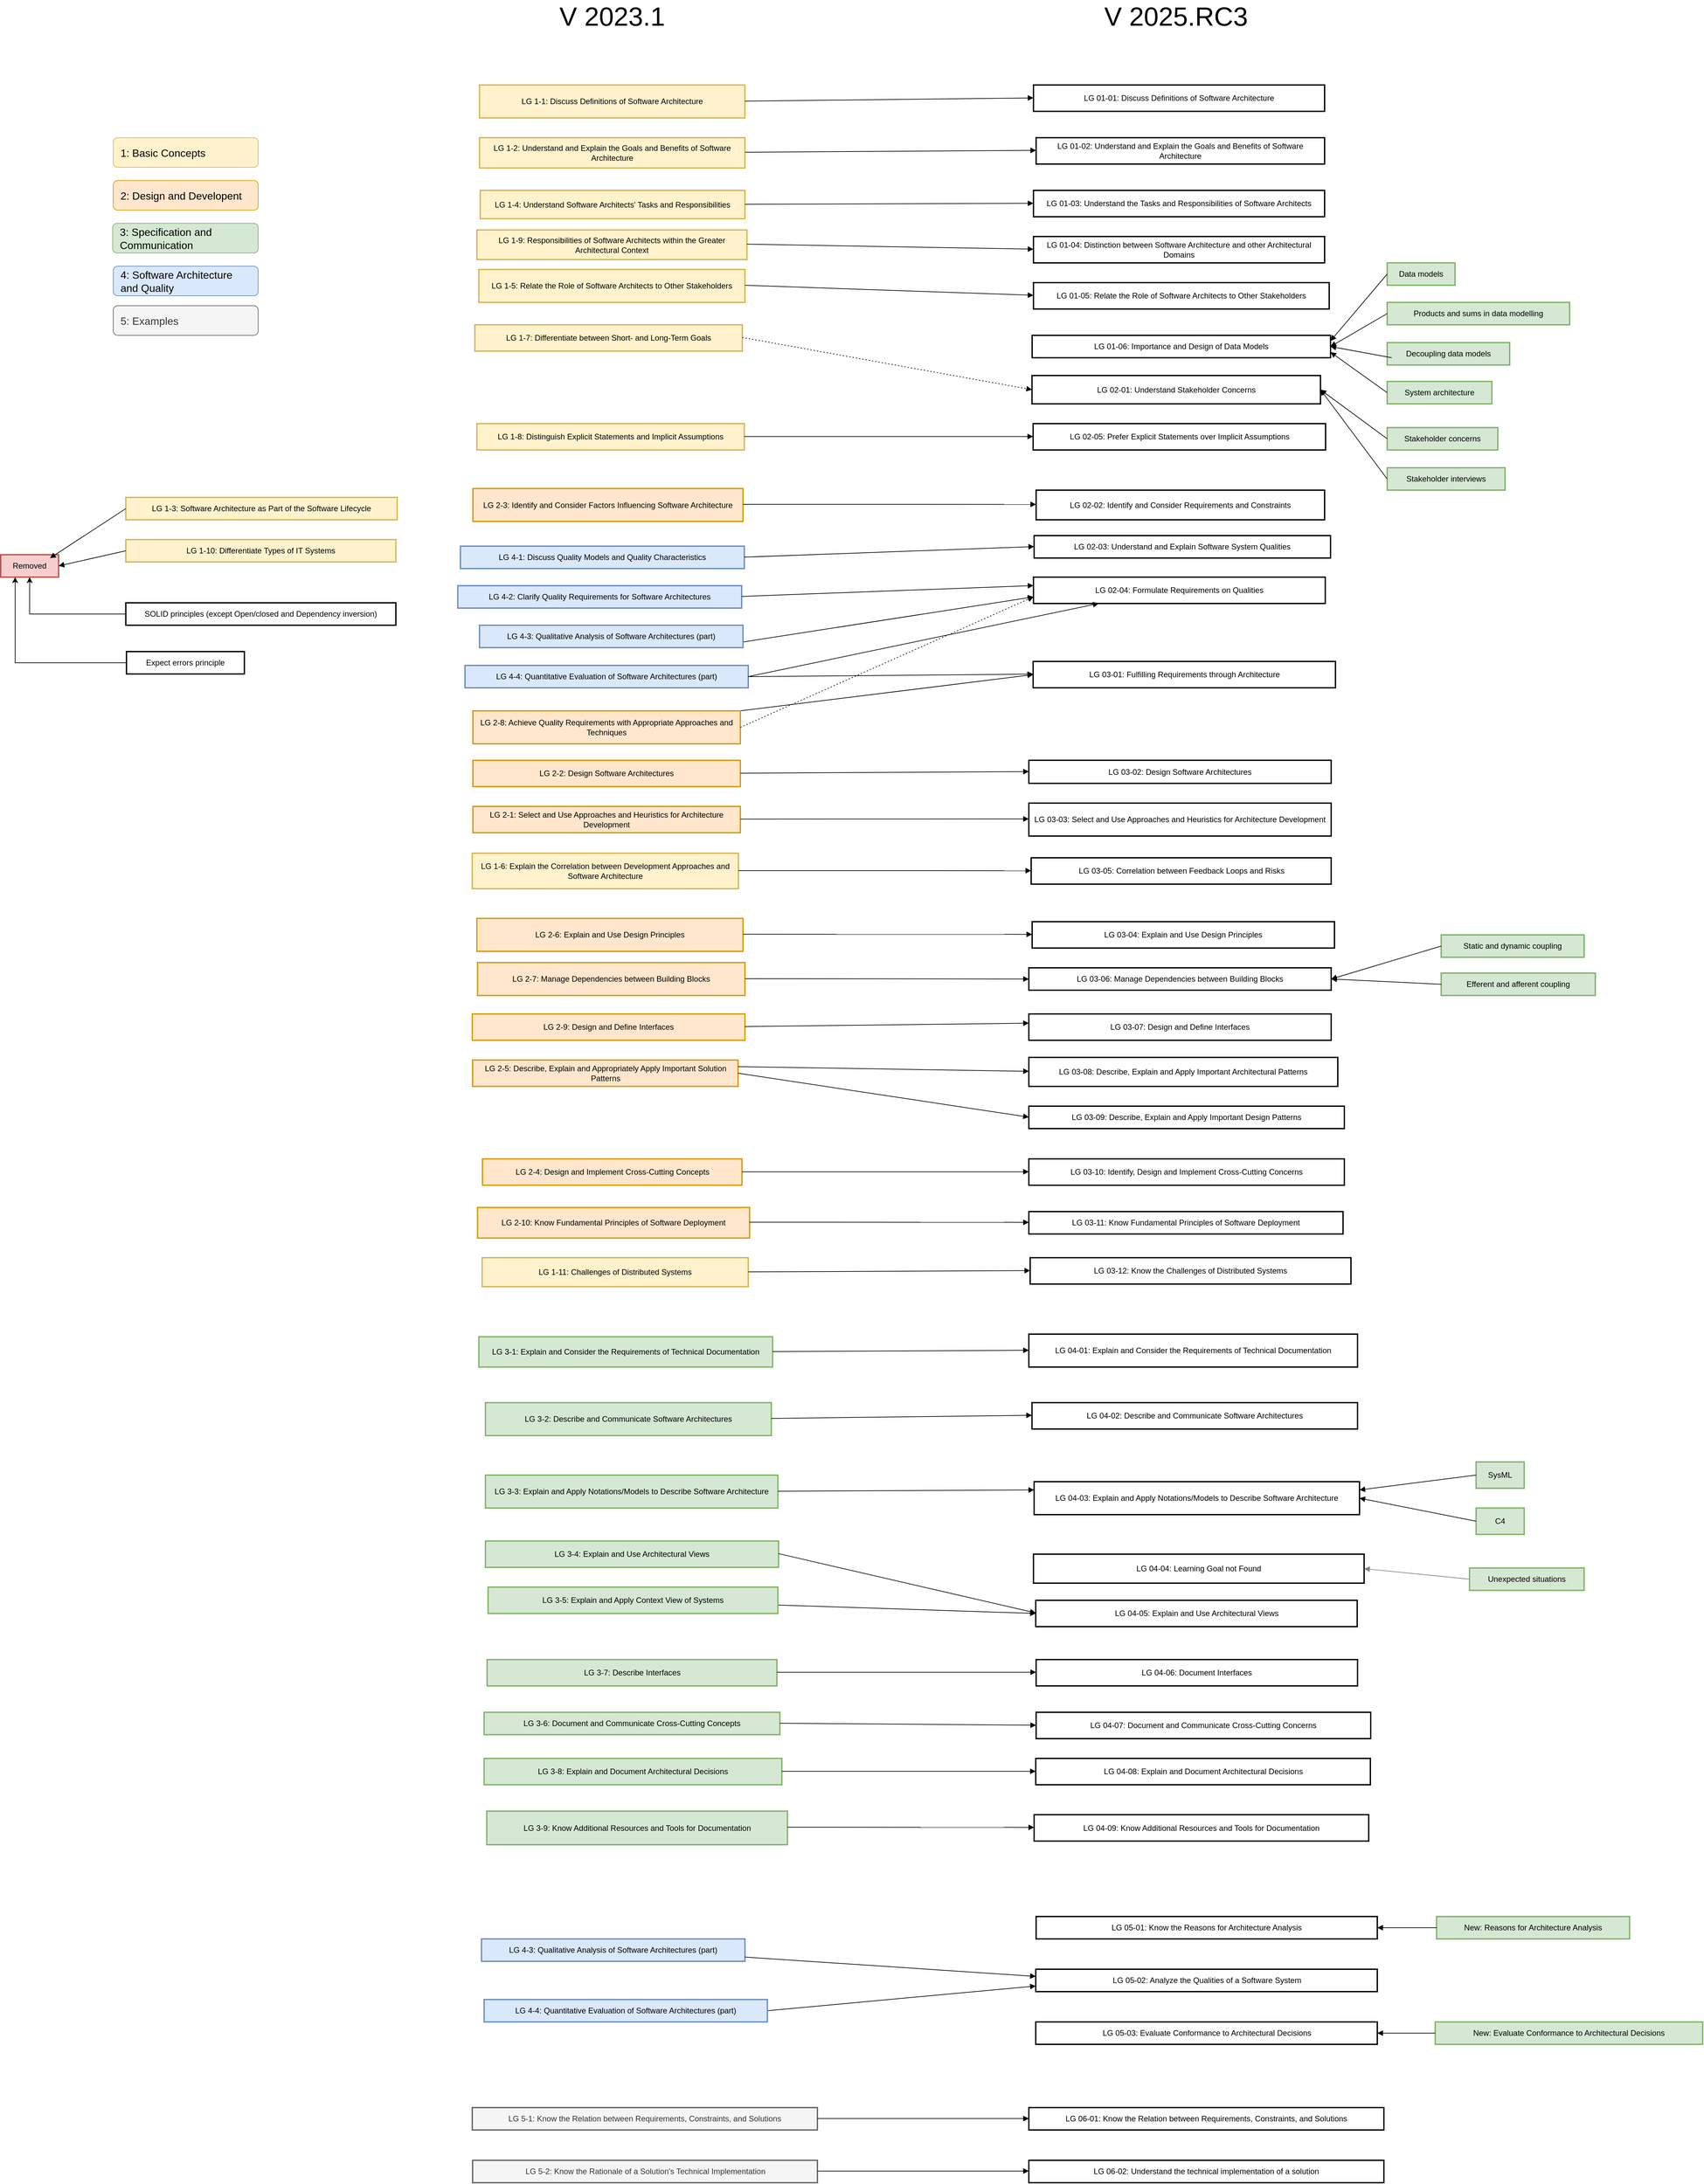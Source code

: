 <mxfile version="24.7.8">
  <diagram name="Seite-1" id="O8GddWhcbF4NDvKM5EmY">
    <mxGraphModel dx="2541" dy="1305" grid="1" gridSize="10" guides="1" tooltips="1" connect="1" arrows="1" fold="1" page="1" pageScale="1" pageWidth="827" pageHeight="1169" math="0" shadow="0">
      <root>
        <mxCell id="0" />
        <mxCell id="1" parent="0" />
        <mxCell id="lPej12Bno3lJLsPGT7YB-138" value="LG 1-1: Discuss Definitions of Software Architecture" style="whiteSpace=wrap;strokeWidth=2;fillColor=#fff2cc;strokeColor=#d6b656;" parent="1" vertex="1">
          <mxGeometry x="77" y="160" width="403" height="50" as="geometry" />
        </mxCell>
        <mxCell id="lPej12Bno3lJLsPGT7YB-139" value="LG 1-2: Understand and Explain the Goals and Benefits of Software Architecture" style="whiteSpace=wrap;strokeWidth=2;fillColor=#fff2cc;strokeColor=#d6b656;" parent="1" vertex="1">
          <mxGeometry x="77" y="240" width="403" height="46" as="geometry" />
        </mxCell>
        <mxCell id="lPej12Bno3lJLsPGT7YB-140" value="LG 1-4: Understand Software Architects&#39; Tasks and Responsibilities" style="whiteSpace=wrap;strokeWidth=2;fillColor=#fff2cc;strokeColor=#d6b656;" parent="1" vertex="1">
          <mxGeometry x="78" y="320" width="402" height="43" as="geometry" />
        </mxCell>
        <mxCell id="lPej12Bno3lJLsPGT7YB-141" value="LG 1-5: Relate the Role of Software Architects to Other Stakeholders" style="whiteSpace=wrap;strokeWidth=2;fillColor=#fff2cc;strokeColor=#d6b656;" parent="1" vertex="1">
          <mxGeometry x="76" y="440" width="404" height="50" as="geometry" />
        </mxCell>
        <mxCell id="lPej12Bno3lJLsPGT7YB-142" value="LG 1-6: Explain the Correlation between Development Approaches and Software Architecture" style="whiteSpace=wrap;strokeWidth=2;fillColor=#fff2cc;strokeColor=#d6b656;" parent="1" vertex="1">
          <mxGeometry x="66" y="1326" width="404" height="54" as="geometry" />
        </mxCell>
        <mxCell id="lPej12Bno3lJLsPGT7YB-143" value="LG 1-7: Differentiate between Short- and Long-Term Goals" style="whiteSpace=wrap;strokeWidth=2;fillColor=#fff2cc;strokeColor=#d6b656;" parent="1" vertex="1">
          <mxGeometry x="70" y="524" width="406" height="40" as="geometry" />
        </mxCell>
        <mxCell id="lPej12Bno3lJLsPGT7YB-144" value="LG 1-8: Distinguish Explicit Statements and Implicit Assumptions" style="whiteSpace=wrap;strokeWidth=2;fillColor=#fff2cc;strokeColor=#d6b656;" parent="1" vertex="1">
          <mxGeometry x="73" y="674" width="406" height="40" as="geometry" />
        </mxCell>
        <mxCell id="lPej12Bno3lJLsPGT7YB-145" value="LG 1-9: Responsibilities of Software Architects within the Greater Architectural Context" style="whiteSpace=wrap;strokeWidth=2;fillColor=#fff2cc;strokeColor=#d6b656;" parent="1" vertex="1">
          <mxGeometry x="73" y="380" width="410" height="45" as="geometry" />
        </mxCell>
        <mxCell id="lPej12Bno3lJLsPGT7YB-146" value="LG 1-11: Challenges of Distributed Systems" style="whiteSpace=wrap;strokeWidth=2;fillColor=#fff2cc;strokeColor=#d6b656;" parent="1" vertex="1">
          <mxGeometry x="81" y="1940" width="404" height="44" as="geometry" />
        </mxCell>
        <mxCell id="lPej12Bno3lJLsPGT7YB-147" value="LG 2-1: Select and Use Approaches and Heuristics for Architecture Development" style="whiteSpace=wrap;strokeWidth=2;fillColor=#ffe6cc;strokeColor=#d79b00;" parent="1" vertex="1">
          <mxGeometry x="67" y="1255" width="406" height="40" as="geometry" />
        </mxCell>
        <mxCell id="lPej12Bno3lJLsPGT7YB-148" value="LG 2-2: Design Software Architectures" style="whiteSpace=wrap;strokeWidth=2;fillColor=#ffe6cc;strokeColor=#d79b00;" parent="1" vertex="1">
          <mxGeometry x="67" y="1185" width="406" height="40" as="geometry" />
        </mxCell>
        <mxCell id="lPej12Bno3lJLsPGT7YB-149" value="LG 2-3: Identify and Consider Factors Influencing Software Architecture" style="whiteSpace=wrap;strokeWidth=2;fillColor=#ffe6cc;strokeColor=#d79b00;" parent="1" vertex="1">
          <mxGeometry x="67" y="772.5" width="410" height="50" as="geometry" />
        </mxCell>
        <mxCell id="lPej12Bno3lJLsPGT7YB-150" value="LG 2-4: Design and Implement Cross-Cutting Concepts" style="whiteSpace=wrap;strokeWidth=2;fillColor=#ffe6cc;strokeColor=#d79b00;" parent="1" vertex="1">
          <mxGeometry x="81.5" y="1790" width="394" height="40" as="geometry" />
        </mxCell>
        <mxCell id="lPej12Bno3lJLsPGT7YB-151" value="LG 2-5: Describe, Explain and Appropriately Apply Important Solution Patterns" style="whiteSpace=wrap;strokeWidth=2;fillColor=#ffe6cc;strokeColor=#d79b00;" parent="1" vertex="1">
          <mxGeometry x="66.5" y="1640" width="403" height="40" as="geometry" />
        </mxCell>
        <mxCell id="lPej12Bno3lJLsPGT7YB-152" value="LG 2-6: Explain and Use Design Principles" style="whiteSpace=wrap;strokeWidth=2;fillColor=#ffe6cc;strokeColor=#d79b00;" parent="1" vertex="1">
          <mxGeometry x="73" y="1425" width="404" height="50" as="geometry" />
        </mxCell>
        <mxCell id="lPej12Bno3lJLsPGT7YB-153" value="LG 2-7: Manage Dependencies between Building Blocks" style="whiteSpace=wrap;strokeWidth=2;fillColor=#ffe6cc;strokeColor=#d79b00;" parent="1" vertex="1">
          <mxGeometry x="74" y="1492" width="406" height="50" as="geometry" />
        </mxCell>
        <mxCell id="lPej12Bno3lJLsPGT7YB-154" value="LG 2-9: Design and Define Interfaces" style="whiteSpace=wrap;strokeWidth=2;fillColor=#ffe6cc;strokeColor=#d79b00;" parent="1" vertex="1">
          <mxGeometry x="66" y="1570" width="414" height="40" as="geometry" />
        </mxCell>
        <mxCell id="lPej12Bno3lJLsPGT7YB-155" value="LG 2-10: Know Fundamental Principles of Software Deployment" style="whiteSpace=wrap;strokeWidth=2;fillColor=#ffe6cc;strokeColor=#d79b00;" parent="1" vertex="1">
          <mxGeometry x="74" y="1863.75" width="413" height="46.5" as="geometry" />
        </mxCell>
        <mxCell id="lPej12Bno3lJLsPGT7YB-156" value="LG 3-1: Explain and Consider the Requirements of Technical Documentation" style="whiteSpace=wrap;strokeWidth=2;fillColor=#d5e8d4;strokeColor=#82b366;" parent="1" vertex="1">
          <mxGeometry x="76" y="2060" width="446" height="46" as="geometry" />
        </mxCell>
        <mxCell id="lPej12Bno3lJLsPGT7YB-157" value="LG 3-2: Describe and Communicate Software Architectures" style="whiteSpace=wrap;strokeWidth=2;fillColor=#d5e8d4;strokeColor=#82b366;" parent="1" vertex="1">
          <mxGeometry x="86" y="2160" width="434" height="50" as="geometry" />
        </mxCell>
        <mxCell id="lPej12Bno3lJLsPGT7YB-158" value="LG 3-3: Explain and Apply Notations/Models to Describe Software Architecture" style="whiteSpace=wrap;strokeWidth=2;fillColor=#d5e8d4;strokeColor=#82b366;" parent="1" vertex="1">
          <mxGeometry x="86" y="2270" width="444" height="50" as="geometry" />
        </mxCell>
        <mxCell id="lPej12Bno3lJLsPGT7YB-159" value="LG 3-4: Explain and Use Architectural Views" style="whiteSpace=wrap;strokeWidth=2;fillColor=#d5e8d4;strokeColor=#82b366;" parent="1" vertex="1">
          <mxGeometry x="86" y="2370" width="445" height="40" as="geometry" />
        </mxCell>
        <mxCell id="lPej12Bno3lJLsPGT7YB-160" value="LG 3-6: Document and Communicate Cross-Cutting Concepts" style="whiteSpace=wrap;strokeWidth=2;fillColor=#d5e8d4;strokeColor=#82b366;" parent="1" vertex="1">
          <mxGeometry x="84" y="2630" width="449" height="34" as="geometry" />
        </mxCell>
        <mxCell id="lPej12Bno3lJLsPGT7YB-161" value="LG 3-7: Describe Interfaces" style="whiteSpace=wrap;strokeWidth=2;fillColor=#d5e8d4;strokeColor=#82b366;" parent="1" vertex="1">
          <mxGeometry x="88.5" y="2550" width="440" height="40" as="geometry" />
        </mxCell>
        <mxCell id="lPej12Bno3lJLsPGT7YB-162" value="LG 3-8: Explain and Document Architectural Decisions" style="whiteSpace=wrap;strokeWidth=2;fillColor=#d5e8d4;strokeColor=#82b366;" parent="1" vertex="1">
          <mxGeometry x="84" y="2700" width="452" height="40" as="geometry" />
        </mxCell>
        <mxCell id="lPej12Bno3lJLsPGT7YB-163" value="LG 3-9: Know Additional Resources and Tools for Documentation" style="whiteSpace=wrap;strokeWidth=2;fillColor=#d5e8d4;strokeColor=#82b366;" parent="1" vertex="1">
          <mxGeometry x="88" y="2780" width="456.5" height="51" as="geometry" />
        </mxCell>
        <mxCell id="lPej12Bno3lJLsPGT7YB-164" value="LG 4-1: Discuss Quality Models and Quality Characteristics" style="whiteSpace=wrap;strokeWidth=2;fillColor=#dae8fc;strokeColor=#6c8ebf;" parent="1" vertex="1">
          <mxGeometry x="48" y="860" width="431" height="34" as="geometry" />
        </mxCell>
        <mxCell id="lPej12Bno3lJLsPGT7YB-165" value="LG 4-2: Clarify Quality Requirements for Software Architectures" style="whiteSpace=wrap;strokeWidth=2;fillColor=#dae8fc;strokeColor=#6c8ebf;" parent="1" vertex="1">
          <mxGeometry x="44" y="920" width="431" height="34" as="geometry" />
        </mxCell>
        <mxCell id="lPej12Bno3lJLsPGT7YB-166" value="LG 4-3: Qualitative Analysis of Software Architectures (part)" style="whiteSpace=wrap;strokeWidth=2;fillColor=#dae8fc;strokeColor=#6c8ebf;" parent="1" vertex="1">
          <mxGeometry x="80" y="2974" width="400" height="34" as="geometry" />
        </mxCell>
        <mxCell id="lPej12Bno3lJLsPGT7YB-167" value="LG 4-4: Quantitative Evaluation of Software Architectures (part)" style="whiteSpace=wrap;strokeWidth=2;fillColor=#dae8fc;strokeColor=#6c8ebf;" parent="1" vertex="1">
          <mxGeometry x="55" y="1041" width="430" height="34" as="geometry" />
        </mxCell>
        <mxCell id="lPej12Bno3lJLsPGT7YB-168" value="LG 5-1: Know the Relation between Requirements, Constraints, and Solutions" style="whiteSpace=wrap;strokeWidth=2;fillColor=#f5f5f5;fontColor=#333333;strokeColor=#666666;" parent="1" vertex="1">
          <mxGeometry x="66" y="3230" width="524" height="34" as="geometry" />
        </mxCell>
        <mxCell id="lPej12Bno3lJLsPGT7YB-169" value="LG 5-2: Know the Rationale of a Solution&#39;s Technical Implementation" style="whiteSpace=wrap;strokeWidth=2;fillColor=#f5f5f5;fontColor=#333333;strokeColor=#666666;" parent="1" vertex="1">
          <mxGeometry x="66.5" y="3310" width="523.5" height="34" as="geometry" />
        </mxCell>
        <mxCell id="lPej12Bno3lJLsPGT7YB-170" value="LG 01-01: Discuss Definitions of Software Architecture" style="whiteSpace=wrap;strokeWidth=2;" parent="1" vertex="1">
          <mxGeometry x="918" y="160" width="442" height="40" as="geometry" />
        </mxCell>
        <mxCell id="lPej12Bno3lJLsPGT7YB-171" value="LG 01-02: Understand and Explain the Goals and Benefits of Software Architecture" style="whiteSpace=wrap;strokeWidth=2;" parent="1" vertex="1">
          <mxGeometry x="922" y="240" width="438" height="40" as="geometry" />
        </mxCell>
        <mxCell id="lPej12Bno3lJLsPGT7YB-172" value="LG 01-03: Understand the Tasks and Responsibilities of Software Architects" style="whiteSpace=wrap;strokeWidth=2;" parent="1" vertex="1">
          <mxGeometry x="918" y="320" width="442" height="40" as="geometry" />
        </mxCell>
        <mxCell id="lPej12Bno3lJLsPGT7YB-173" value="LG 01-04: Distinction between Software Architecture and other Architectural Domains" style="whiteSpace=wrap;strokeWidth=2;" parent="1" vertex="1">
          <mxGeometry x="918" y="390" width="442" height="40" as="geometry" />
        </mxCell>
        <mxCell id="lPej12Bno3lJLsPGT7YB-174" value="LG 01-05: Relate the Role of Software Architects to Other Stakeholders" style="whiteSpace=wrap;strokeWidth=2;" parent="1" vertex="1">
          <mxGeometry x="918" y="460" width="449" height="40" as="geometry" />
        </mxCell>
        <mxCell id="lPej12Bno3lJLsPGT7YB-175" value="LG 01-06: Importance and Design of Data Models" style="whiteSpace=wrap;strokeWidth=2;" parent="1" vertex="1">
          <mxGeometry x="916" y="540" width="453" height="34" as="geometry" />
        </mxCell>
        <mxCell id="lPej12Bno3lJLsPGT7YB-176" value="LG 02-01: Understand Stakeholder Concerns" style="whiteSpace=wrap;strokeWidth=2;" parent="1" vertex="1">
          <mxGeometry x="915.75" y="601" width="438" height="43" as="geometry" />
        </mxCell>
        <mxCell id="lPej12Bno3lJLsPGT7YB-177" value="LG 02-02: Identify and Consider Requirements and Constraints" style="whiteSpace=wrap;strokeWidth=2;" parent="1" vertex="1">
          <mxGeometry x="922" y="775" width="438" height="45" as="geometry" />
        </mxCell>
        <mxCell id="lPej12Bno3lJLsPGT7YB-178" value="LG 02-03: Understand and Explain Software System Qualities" style="whiteSpace=wrap;strokeWidth=2;" parent="1" vertex="1">
          <mxGeometry x="919" y="844" width="450" height="34" as="geometry" />
        </mxCell>
        <mxCell id="lPej12Bno3lJLsPGT7YB-179" value="LG 02-04: Formulate Requirements on Qualities" style="whiteSpace=wrap;strokeWidth=2;" parent="1" vertex="1">
          <mxGeometry x="918" y="907" width="443" height="40" as="geometry" />
        </mxCell>
        <mxCell id="lPej12Bno3lJLsPGT7YB-180" value="LG 02-05: Prefer Explicit Statements over Implicit Assumptions" style="whiteSpace=wrap;strokeWidth=2;" parent="1" vertex="1">
          <mxGeometry x="917.5" y="674" width="444" height="40" as="geometry" />
        </mxCell>
        <mxCell id="lPej12Bno3lJLsPGT7YB-181" value="LG 03-01: Fulfilling Requirements through Architecture" style="whiteSpace=wrap;strokeWidth=2;" parent="1" vertex="1">
          <mxGeometry x="917.5" y="1035" width="459" height="40" as="geometry" />
        </mxCell>
        <mxCell id="lPej12Bno3lJLsPGT7YB-182" value="LG 03-02: Design Software Architectures" style="whiteSpace=wrap;strokeWidth=2;" parent="1" vertex="1">
          <mxGeometry x="911" y="1185" width="459" height="35" as="geometry" />
        </mxCell>
        <mxCell id="lPej12Bno3lJLsPGT7YB-183" value="LG 03-03: Select and Use Approaches and Heuristics for Architecture Development" style="whiteSpace=wrap;strokeWidth=2;" parent="1" vertex="1">
          <mxGeometry x="911" y="1250" width="459" height="50" as="geometry" />
        </mxCell>
        <mxCell id="lPej12Bno3lJLsPGT7YB-184" value="LG 03-04: Explain and Use Design Principles" style="whiteSpace=wrap;strokeWidth=2;" parent="1" vertex="1">
          <mxGeometry x="916" y="1430" width="459" height="40" as="geometry" />
        </mxCell>
        <mxCell id="lPej12Bno3lJLsPGT7YB-185" value="LG 03-05: Correlation between Feedback Loops and Risks" style="whiteSpace=wrap;strokeWidth=2;" parent="1" vertex="1">
          <mxGeometry x="914.5" y="1333" width="455.5" height="40" as="geometry" />
        </mxCell>
        <mxCell id="lPej12Bno3lJLsPGT7YB-186" value="LG 03-06: Manage Dependencies between Building Blocks" style="whiteSpace=wrap;strokeWidth=2;" parent="1" vertex="1">
          <mxGeometry x="911" y="1500" width="459" height="34" as="geometry" />
        </mxCell>
        <mxCell id="lPej12Bno3lJLsPGT7YB-187" value="LG 03-07: Design and Define Interfaces" style="whiteSpace=wrap;strokeWidth=2;" parent="1" vertex="1">
          <mxGeometry x="911" y="1570" width="459" height="40" as="geometry" />
        </mxCell>
        <mxCell id="lPej12Bno3lJLsPGT7YB-188" value="LG 03-08: Describe, Explain and Apply Important Architectural Patterns" style="whiteSpace=wrap;strokeWidth=2;" parent="1" vertex="1">
          <mxGeometry x="911" y="1636" width="469" height="44" as="geometry" />
        </mxCell>
        <mxCell id="lPej12Bno3lJLsPGT7YB-189" value="LG 03-09: Describe, Explain and Apply Important Design Patterns" style="whiteSpace=wrap;strokeWidth=2;" parent="1" vertex="1">
          <mxGeometry x="911" y="1710" width="479" height="34" as="geometry" />
        </mxCell>
        <mxCell id="lPej12Bno3lJLsPGT7YB-190" value="LG 03-10: Identify, Design and Implement Cross-Cutting Concerns" style="whiteSpace=wrap;strokeWidth=2;" parent="1" vertex="1">
          <mxGeometry x="911" y="1790" width="479" height="40" as="geometry" />
        </mxCell>
        <mxCell id="lPej12Bno3lJLsPGT7YB-191" value="LG 03-11: Know Fundamental Principles of Software Deployment" style="whiteSpace=wrap;strokeWidth=2;" parent="1" vertex="1">
          <mxGeometry x="911" y="1870" width="477" height="34" as="geometry" />
        </mxCell>
        <mxCell id="lPej12Bno3lJLsPGT7YB-192" value="LG 03-12: Know the Challenges of Distributed Systems" style="whiteSpace=wrap;strokeWidth=2;" parent="1" vertex="1">
          <mxGeometry x="913" y="1940" width="487" height="40" as="geometry" />
        </mxCell>
        <mxCell id="lPej12Bno3lJLsPGT7YB-193" value="LG 04-01: Explain and Consider the Requirements of Technical Documentation" style="whiteSpace=wrap;strokeWidth=2;" parent="1" vertex="1">
          <mxGeometry x="911" y="2056" width="499" height="50" as="geometry" />
        </mxCell>
        <mxCell id="lPej12Bno3lJLsPGT7YB-194" value="LG 04-02: Describe and Communicate Software Architectures" style="whiteSpace=wrap;strokeWidth=2;" parent="1" vertex="1">
          <mxGeometry x="915.75" y="2160" width="494.25" height="40" as="geometry" />
        </mxCell>
        <mxCell id="lPej12Bno3lJLsPGT7YB-195" value="LG 04-03: Explain and Apply Notations/Models to Describe Software Architecture" style="whiteSpace=wrap;strokeWidth=2;" parent="1" vertex="1">
          <mxGeometry x="919" y="2280" width="494" height="50" as="geometry" />
        </mxCell>
        <mxCell id="lPej12Bno3lJLsPGT7YB-196" value="LG 04-04: Learning Goal not Found" style="whiteSpace=wrap;strokeWidth=2;" parent="1" vertex="1">
          <mxGeometry x="918" y="2390" width="502" height="44" as="geometry" />
        </mxCell>
        <mxCell id="lPej12Bno3lJLsPGT7YB-197" value="LG 04-05: Explain and Use Architectural Views" style="whiteSpace=wrap;strokeWidth=2;" parent="1" vertex="1">
          <mxGeometry x="921.5" y="2460" width="488" height="40" as="geometry" />
        </mxCell>
        <mxCell id="lPej12Bno3lJLsPGT7YB-198" value="LG 04-06: Document Interfaces" style="whiteSpace=wrap;strokeWidth=2;" parent="1" vertex="1">
          <mxGeometry x="922" y="2550" width="488" height="40" as="geometry" />
        </mxCell>
        <mxCell id="lPej12Bno3lJLsPGT7YB-199" value="LG 04-07: Document and Communicate Cross-Cutting Concerns" style="whiteSpace=wrap;strokeWidth=2;" parent="1" vertex="1">
          <mxGeometry x="922" y="2630" width="508" height="40" as="geometry" />
        </mxCell>
        <mxCell id="lPej12Bno3lJLsPGT7YB-200" value="LG 04-08: Explain and Document Architectural Decisions" style="whiteSpace=wrap;strokeWidth=2;" parent="1" vertex="1">
          <mxGeometry x="921.5" y="2700" width="508" height="40" as="geometry" />
        </mxCell>
        <mxCell id="lPej12Bno3lJLsPGT7YB-201" value="LG 04-09: Know Additional Resources and Tools for Documentation" style="whiteSpace=wrap;strokeWidth=2;" parent="1" vertex="1">
          <mxGeometry x="919" y="2785.5" width="508" height="40" as="geometry" />
        </mxCell>
        <mxCell id="lPej12Bno3lJLsPGT7YB-203" value="LG 05-02: Analyze the Qualities of a Software System" style="whiteSpace=wrap;strokeWidth=2;" parent="1" vertex="1">
          <mxGeometry x="921.5" y="3020" width="518.5" height="34" as="geometry" />
        </mxCell>
        <mxCell id="lPej12Bno3lJLsPGT7YB-205" value="LG 06-01: Know the Relation between Requirements, Constraints, and Solutions" style="whiteSpace=wrap;strokeWidth=2;" parent="1" vertex="1">
          <mxGeometry x="911" y="3230" width="539" height="34" as="geometry" />
        </mxCell>
        <mxCell id="lPej12Bno3lJLsPGT7YB-206" value="LG 06-02: Understand the technical implementation of a solution" style="whiteSpace=wrap;strokeWidth=2;" parent="1" vertex="1">
          <mxGeometry x="911" y="3310" width="539" height="34" as="geometry" />
        </mxCell>
        <mxCell id="lPej12Bno3lJLsPGT7YB-207" value="Data models" style="whiteSpace=wrap;strokeWidth=2;fillColor=#d5e8d4;strokeColor=#82b366;" parent="1" vertex="1">
          <mxGeometry x="1455" y="430" width="103" height="34" as="geometry" />
        </mxCell>
        <mxCell id="lPej12Bno3lJLsPGT7YB-208" value="Products and sums in data modelling" style="whiteSpace=wrap;strokeWidth=2;fillColor=#d5e8d4;strokeColor=#82b366;" parent="1" vertex="1">
          <mxGeometry x="1455" y="490" width="277" height="34" as="geometry" />
        </mxCell>
        <mxCell id="lPej12Bno3lJLsPGT7YB-209" value="Decoupling data models" style="whiteSpace=wrap;strokeWidth=2;fillColor=#d5e8d4;strokeColor=#82b366;" parent="1" vertex="1">
          <mxGeometry x="1455" y="551" width="186" height="34" as="geometry" />
        </mxCell>
        <mxCell id="lPej12Bno3lJLsPGT7YB-210" value="System architecture" style="whiteSpace=wrap;strokeWidth=2;fillColor=#d5e8d4;strokeColor=#82b366;" parent="1" vertex="1">
          <mxGeometry x="1455" y="610" width="159" height="34" as="geometry" />
        </mxCell>
        <mxCell id="lPej12Bno3lJLsPGT7YB-211" value="Stakeholder concerns" style="whiteSpace=wrap;strokeWidth=2;fillColor=#d5e8d4;strokeColor=#82b366;" parent="1" vertex="1">
          <mxGeometry x="1455" y="680" width="168" height="34" as="geometry" />
        </mxCell>
        <mxCell id="lPej12Bno3lJLsPGT7YB-212" value="Stakeholder interviews" style="whiteSpace=wrap;strokeWidth=2;fillColor=#d5e8d4;strokeColor=#82b366;" parent="1" vertex="1">
          <mxGeometry x="1455" y="741" width="179" height="34" as="geometry" />
        </mxCell>
        <mxCell id="lPej12Bno3lJLsPGT7YB-213" value="Static and dynamic coupling" style="whiteSpace=wrap;strokeWidth=2;fillColor=#d5e8d4;strokeColor=#82b366;" parent="1" vertex="1">
          <mxGeometry x="1537" y="1450" width="217" height="34" as="geometry" />
        </mxCell>
        <mxCell id="lPej12Bno3lJLsPGT7YB-214" value="Efferent and afferent coupling" style="whiteSpace=wrap;strokeWidth=2;fillColor=#d5e8d4;strokeColor=#82b366;" parent="1" vertex="1">
          <mxGeometry x="1537" y="1508" width="234" height="34" as="geometry" />
        </mxCell>
        <mxCell id="lPej12Bno3lJLsPGT7YB-216" value="SysML" style="whiteSpace=wrap;strokeWidth=2;fillColor=#d5e8d4;strokeColor=#82b366;" parent="1" vertex="1">
          <mxGeometry x="1590" y="2250" width="73" height="40" as="geometry" />
        </mxCell>
        <mxCell id="lPej12Bno3lJLsPGT7YB-217" value="C4" style="whiteSpace=wrap;strokeWidth=2;fillColor=#d5e8d4;strokeColor=#82b366;" parent="1" vertex="1">
          <mxGeometry x="1590" y="2320" width="73" height="40" as="geometry" />
        </mxCell>
        <mxCell id="lPej12Bno3lJLsPGT7YB-218" value="Unexpected situations" style="whiteSpace=wrap;strokeWidth=2;fillColor=#d5e8d4;strokeColor=#82b366;" parent="1" vertex="1">
          <mxGeometry x="1580" y="2411" width="174" height="34" as="geometry" />
        </mxCell>
        <mxCell id="lPej12Bno3lJLsPGT7YB-221" value="LG 1-3: Software Architecture as Part of the Software Lifecycle" style="whiteSpace=wrap;strokeWidth=2;fillColor=#fff2cc;strokeColor=#d6b656;" parent="1" vertex="1">
          <mxGeometry x="-460" y="786" width="412" height="34" as="geometry" />
        </mxCell>
        <mxCell id="kNLLdn3Lz1MCtUCLmeeq-11" style="edgeStyle=orthogonalEdgeStyle;rounded=0;orthogonalLoop=1;jettySize=auto;html=1;entryX=0.5;entryY=1;entryDx=0;entryDy=0;" edge="1" parent="1" source="lPej12Bno3lJLsPGT7YB-223" target="lPej12Bno3lJLsPGT7YB-277">
          <mxGeometry relative="1" as="geometry" />
        </mxCell>
        <mxCell id="lPej12Bno3lJLsPGT7YB-223" value="SOLID principles (except Open/closed and Dependency inversion)" style="whiteSpace=wrap;strokeWidth=2;" parent="1" vertex="1">
          <mxGeometry x="-460" y="946" width="410" height="34" as="geometry" />
        </mxCell>
        <mxCell id="kNLLdn3Lz1MCtUCLmeeq-12" style="edgeStyle=orthogonalEdgeStyle;rounded=0;orthogonalLoop=1;jettySize=auto;html=1;entryX=0.25;entryY=1;entryDx=0;entryDy=0;" edge="1" parent="1" source="lPej12Bno3lJLsPGT7YB-224" target="lPej12Bno3lJLsPGT7YB-277">
          <mxGeometry relative="1" as="geometry" />
        </mxCell>
        <mxCell id="lPej12Bno3lJLsPGT7YB-224" value="Expect errors principle" style="whiteSpace=wrap;strokeWidth=2;" parent="1" vertex="1">
          <mxGeometry x="-459" y="1020" width="179" height="34" as="geometry" />
        </mxCell>
        <mxCell id="lPej12Bno3lJLsPGT7YB-225" value="" style="curved=1;startArrow=none;endArrow=block;exitX=1;exitY=0.49;entryX=0;entryY=0.49;rounded=0;" parent="1" source="lPej12Bno3lJLsPGT7YB-138" target="lPej12Bno3lJLsPGT7YB-170" edge="1">
          <mxGeometry relative="1" as="geometry">
            <Array as="points" />
          </mxGeometry>
        </mxCell>
        <mxCell id="lPej12Bno3lJLsPGT7YB-226" value="" style="curved=1;startArrow=none;endArrow=block;exitX=1;exitY=0.48;entryX=0;entryY=0.48;rounded=0;" parent="1" source="lPej12Bno3lJLsPGT7YB-139" target="lPej12Bno3lJLsPGT7YB-171" edge="1">
          <mxGeometry relative="1" as="geometry">
            <Array as="points" />
          </mxGeometry>
        </mxCell>
        <mxCell id="lPej12Bno3lJLsPGT7YB-227" value="" style="curved=1;startArrow=none;endArrow=block;exitX=1;exitY=0.49;entryX=0;entryY=0.49;rounded=0;" parent="1" source="lPej12Bno3lJLsPGT7YB-140" target="lPej12Bno3lJLsPGT7YB-172" edge="1">
          <mxGeometry relative="1" as="geometry">
            <Array as="points" />
          </mxGeometry>
        </mxCell>
        <mxCell id="lPej12Bno3lJLsPGT7YB-228" value="" style="curved=1;startArrow=none;endArrow=block;exitX=1;exitY=0.48;entryX=0;entryY=0.48;rounded=0;" parent="1" source="lPej12Bno3lJLsPGT7YB-145" target="lPej12Bno3lJLsPGT7YB-173" edge="1">
          <mxGeometry relative="1" as="geometry">
            <Array as="points" />
          </mxGeometry>
        </mxCell>
        <mxCell id="lPej12Bno3lJLsPGT7YB-229" value="" style="curved=1;startArrow=none;endArrow=block;exitX=1;exitY=0.48;entryX=0;entryY=0.48;rounded=0;" parent="1" source="lPej12Bno3lJLsPGT7YB-141" target="lPej12Bno3lJLsPGT7YB-174" edge="1">
          <mxGeometry relative="1" as="geometry">
            <Array as="points" />
          </mxGeometry>
        </mxCell>
        <mxCell id="lPej12Bno3lJLsPGT7YB-230" value="" style="startArrow=none;endArrow=block;exitX=0;exitY=0.5;entryX=1;entryY=0.25;rounded=0;exitDx=0;exitDy=0;entryDx=0;entryDy=0;" parent="1" source="lPej12Bno3lJLsPGT7YB-207" target="lPej12Bno3lJLsPGT7YB-175" edge="1">
          <mxGeometry relative="1" as="geometry" />
        </mxCell>
        <mxCell id="lPej12Bno3lJLsPGT7YB-231" value="" style="startArrow=none;endArrow=block;exitX=0;exitY=0.5;rounded=0;exitDx=0;exitDy=0;entryX=1;entryY=0.5;entryDx=0;entryDy=0;" parent="1" source="lPej12Bno3lJLsPGT7YB-208" target="lPej12Bno3lJLsPGT7YB-175" edge="1">
          <mxGeometry relative="1" as="geometry">
            <mxPoint x="1372" y="574" as="targetPoint" />
          </mxGeometry>
        </mxCell>
        <mxCell id="lPej12Bno3lJLsPGT7YB-232" value="" style="startArrow=none;endArrow=block;rounded=0;entryX=1;entryY=0.5;entryDx=0;entryDy=0;" parent="1" target="lPej12Bno3lJLsPGT7YB-175" edge="1">
          <mxGeometry relative="1" as="geometry">
            <mxPoint x="1462" y="574" as="sourcePoint" />
            <mxPoint x="1372" y="579" as="targetPoint" />
          </mxGeometry>
        </mxCell>
        <mxCell id="lPej12Bno3lJLsPGT7YB-233" value="" style="startArrow=none;endArrow=block;exitX=0;exitY=0.5;entryX=1;entryY=0.75;rounded=0;entryDx=0;entryDy=0;exitDx=0;exitDy=0;" parent="1" source="lPej12Bno3lJLsPGT7YB-210" target="lPej12Bno3lJLsPGT7YB-175" edge="1">
          <mxGeometry relative="1" as="geometry" />
        </mxCell>
        <mxCell id="lPej12Bno3lJLsPGT7YB-234" value="" style="startArrow=none;endArrow=block;entryX=1;entryY=0.5;rounded=0;entryDx=0;entryDy=0;exitX=0;exitY=0.5;exitDx=0;exitDy=0;" parent="1" source="lPej12Bno3lJLsPGT7YB-211" target="lPej12Bno3lJLsPGT7YB-176" edge="1">
          <mxGeometry relative="1" as="geometry">
            <mxPoint x="1450" y="724" as="sourcePoint" />
          </mxGeometry>
        </mxCell>
        <mxCell id="lPej12Bno3lJLsPGT7YB-235" value="" style="curved=1;startArrow=none;endArrow=block;exitX=0;exitY=0.5;entryX=1;entryY=0.5;rounded=0;entryDx=0;entryDy=0;exitDx=0;exitDy=0;" parent="1" source="lPej12Bno3lJLsPGT7YB-212" target="lPej12Bno3lJLsPGT7YB-176" edge="1">
          <mxGeometry relative="1" as="geometry">
            <Array as="points" />
          </mxGeometry>
        </mxCell>
        <mxCell id="lPej12Bno3lJLsPGT7YB-236" value="" style="dashed=1;dashPattern=2 3;startArrow=none;endArrow=block;exitX=1;exitY=0.48;entryX=0;entryY=0.5;rounded=0;entryDx=0;entryDy=0;" parent="1" source="lPej12Bno3lJLsPGT7YB-143" target="lPej12Bno3lJLsPGT7YB-176" edge="1">
          <mxGeometry relative="1" as="geometry" />
        </mxCell>
        <mxCell id="lPej12Bno3lJLsPGT7YB-237" value="" style="curved=1;startArrow=none;endArrow=block;exitX=1;exitY=0.48;entryX=0;entryY=0.48;rounded=0;" parent="1" source="lPej12Bno3lJLsPGT7YB-149" target="lPej12Bno3lJLsPGT7YB-177" edge="1">
          <mxGeometry relative="1" as="geometry">
            <Array as="points" />
          </mxGeometry>
        </mxCell>
        <mxCell id="lPej12Bno3lJLsPGT7YB-238" value="" style="curved=1;startArrow=none;endArrow=block;exitX=1;exitY=0.49;entryX=0;entryY=0.49;rounded=0;" parent="1" source="lPej12Bno3lJLsPGT7YB-164" target="lPej12Bno3lJLsPGT7YB-178" edge="1">
          <mxGeometry relative="1" as="geometry">
            <Array as="points" />
          </mxGeometry>
        </mxCell>
        <mxCell id="lPej12Bno3lJLsPGT7YB-239" value="" style="startArrow=none;endArrow=block;exitX=1;exitY=0.48;entryX=0;entryY=0.32;rounded=0;strokeWidth=1;" parent="1" source="lPej12Bno3lJLsPGT7YB-165" target="lPej12Bno3lJLsPGT7YB-179" edge="1">
          <mxGeometry relative="1" as="geometry" />
        </mxCell>
        <mxCell id="lPej12Bno3lJLsPGT7YB-240" value="" style="startArrow=none;endArrow=block;exitX=1;exitY=0.75;entryX=0;entryY=0.75;rounded=0;exitDx=0;exitDy=0;entryDx=0;entryDy=0;" parent="1" source="kNLLdn3Lz1MCtUCLmeeq-8" target="lPej12Bno3lJLsPGT7YB-179" edge="1">
          <mxGeometry relative="1" as="geometry" />
        </mxCell>
        <mxCell id="lPej12Bno3lJLsPGT7YB-241" value="" style="startArrow=none;endArrow=block;exitX=1;exitY=0.5;entryX=0.24;entryY=0.97;rounded=0;strokeWidth=1;exitDx=0;exitDy=0;" parent="1" source="lPej12Bno3lJLsPGT7YB-167" target="lPej12Bno3lJLsPGT7YB-179" edge="1">
          <mxGeometry relative="1" as="geometry" />
        </mxCell>
        <mxCell id="lPej12Bno3lJLsPGT7YB-242" value="" style="curved=1;startArrow=none;endArrow=block;exitX=1;exitY=0.49;entryX=0;entryY=0.49;rounded=0;" parent="1" source="lPej12Bno3lJLsPGT7YB-144" target="lPej12Bno3lJLsPGT7YB-180" edge="1">
          <mxGeometry relative="1" as="geometry">
            <Array as="points" />
          </mxGeometry>
        </mxCell>
        <mxCell id="lPej12Bno3lJLsPGT7YB-243" value="" style="startArrow=none;endArrow=block;exitX=1;exitY=0.5;entryX=0;entryY=0.48;rounded=0;strokeWidth=1;exitDx=0;exitDy=0;" parent="1" source="lPej12Bno3lJLsPGT7YB-167" target="lPej12Bno3lJLsPGT7YB-181" edge="1">
          <mxGeometry relative="1" as="geometry" />
        </mxCell>
        <mxCell id="lPej12Bno3lJLsPGT7YB-244" value="" style="curved=1;startArrow=none;endArrow=block;exitX=1;exitY=0.49;entryX=0;entryY=0.49;rounded=0;" parent="1" source="lPej12Bno3lJLsPGT7YB-148" target="lPej12Bno3lJLsPGT7YB-182" edge="1">
          <mxGeometry relative="1" as="geometry">
            <Array as="points" />
          </mxGeometry>
        </mxCell>
        <mxCell id="lPej12Bno3lJLsPGT7YB-245" value="" style="curved=1;startArrow=none;endArrow=block;exitX=1;exitY=0.48;entryX=0;entryY=0.48;rounded=0;" parent="1" source="lPej12Bno3lJLsPGT7YB-147" target="lPej12Bno3lJLsPGT7YB-183" edge="1">
          <mxGeometry relative="1" as="geometry">
            <Array as="points" />
          </mxGeometry>
        </mxCell>
        <mxCell id="lPej12Bno3lJLsPGT7YB-246" value="" style="curved=1;startArrow=none;endArrow=block;exitX=1;exitY=0.48;entryX=0;entryY=0.48;rounded=0;" parent="1" source="lPej12Bno3lJLsPGT7YB-152" target="lPej12Bno3lJLsPGT7YB-184" edge="1">
          <mxGeometry relative="1" as="geometry">
            <Array as="points" />
          </mxGeometry>
        </mxCell>
        <mxCell id="lPej12Bno3lJLsPGT7YB-247" value="" style="curved=1;startArrow=none;endArrow=block;exitX=1;exitY=0.49;entryX=0;entryY=0.49;rounded=0;" parent="1" source="lPej12Bno3lJLsPGT7YB-142" target="lPej12Bno3lJLsPGT7YB-185" edge="1">
          <mxGeometry relative="1" as="geometry">
            <Array as="points" />
          </mxGeometry>
        </mxCell>
        <mxCell id="lPej12Bno3lJLsPGT7YB-248" value="" style="startArrow=none;endArrow=block;exitX=1;exitY=0.49;entryX=0;entryY=0.5;rounded=0;entryDx=0;entryDy=0;" parent="1" source="lPej12Bno3lJLsPGT7YB-153" target="lPej12Bno3lJLsPGT7YB-186" edge="1">
          <mxGeometry relative="1" as="geometry" />
        </mxCell>
        <mxCell id="lPej12Bno3lJLsPGT7YB-249" value="" style="curved=1;startArrow=none;endArrow=block;exitX=0;exitY=0.5;entryX=1;entryY=0.5;rounded=0;entryDx=0;entryDy=0;exitDx=0;exitDy=0;" parent="1" source="lPej12Bno3lJLsPGT7YB-213" target="lPej12Bno3lJLsPGT7YB-186" edge="1">
          <mxGeometry relative="1" as="geometry">
            <Array as="points" />
          </mxGeometry>
        </mxCell>
        <mxCell id="lPej12Bno3lJLsPGT7YB-250" value="" style="startArrow=none;endArrow=block;exitX=0;exitY=0.5;entryX=1;entryY=0.5;rounded=0;exitDx=0;exitDy=0;entryDx=0;entryDy=0;" parent="1" source="lPej12Bno3lJLsPGT7YB-214" target="lPej12Bno3lJLsPGT7YB-186" edge="1">
          <mxGeometry relative="1" as="geometry" />
        </mxCell>
        <mxCell id="lPej12Bno3lJLsPGT7YB-251" value="" style="startArrow=none;endArrow=block;exitX=1;exitY=0.48;entryX=0;entryY=0.35;rounded=0;" parent="1" source="lPej12Bno3lJLsPGT7YB-154" target="lPej12Bno3lJLsPGT7YB-187" edge="1">
          <mxGeometry relative="1" as="geometry" />
        </mxCell>
        <mxCell id="lPej12Bno3lJLsPGT7YB-253" value="" style="startArrow=none;endArrow=block;exitX=1;exitY=0.25;entryX=0;entryY=0.48;rounded=0;" parent="1" source="lPej12Bno3lJLsPGT7YB-151" target="lPej12Bno3lJLsPGT7YB-188" edge="1">
          <mxGeometry relative="1" as="geometry" />
        </mxCell>
        <mxCell id="lPej12Bno3lJLsPGT7YB-254" value="" style="startArrow=none;endArrow=block;exitX=1;exitY=0.5;entryX=0;entryY=0.49;rounded=0;exitDx=0;exitDy=0;" parent="1" source="lPej12Bno3lJLsPGT7YB-151" target="lPej12Bno3lJLsPGT7YB-189" edge="1">
          <mxGeometry relative="1" as="geometry" />
        </mxCell>
        <mxCell id="lPej12Bno3lJLsPGT7YB-255" value="" style="curved=1;startArrow=none;endArrow=block;exitX=1;exitY=0.49;entryX=0;entryY=0.49;rounded=0;" parent="1" source="lPej12Bno3lJLsPGT7YB-150" target="lPej12Bno3lJLsPGT7YB-190" edge="1">
          <mxGeometry relative="1" as="geometry">
            <Array as="points" />
          </mxGeometry>
        </mxCell>
        <mxCell id="lPej12Bno3lJLsPGT7YB-256" value="" style="curved=1;startArrow=none;endArrow=block;exitX=1;exitY=0.48;entryX=0;entryY=0.48;rounded=0;" parent="1" source="lPej12Bno3lJLsPGT7YB-155" target="lPej12Bno3lJLsPGT7YB-191" edge="1">
          <mxGeometry relative="1" as="geometry">
            <Array as="points" />
          </mxGeometry>
        </mxCell>
        <mxCell id="lPej12Bno3lJLsPGT7YB-257" value="" style="curved=1;startArrow=none;endArrow=block;exitX=1;exitY=0.49;entryX=0;entryY=0.49;rounded=0;" parent="1" source="lPej12Bno3lJLsPGT7YB-146" target="lPej12Bno3lJLsPGT7YB-192" edge="1">
          <mxGeometry relative="1" as="geometry">
            <Array as="points" />
          </mxGeometry>
        </mxCell>
        <mxCell id="lPej12Bno3lJLsPGT7YB-258" value="" style="curved=1;startArrow=none;endArrow=block;exitX=1;exitY=0.49;entryX=0;entryY=0.49;rounded=0;" parent="1" source="lPej12Bno3lJLsPGT7YB-156" target="lPej12Bno3lJLsPGT7YB-193" edge="1">
          <mxGeometry relative="1" as="geometry">
            <Array as="points" />
          </mxGeometry>
        </mxCell>
        <mxCell id="lPej12Bno3lJLsPGT7YB-259" value="" style="curved=1;startArrow=none;endArrow=block;exitX=1;exitY=0.48;entryX=0;entryY=0.48;rounded=0;" parent="1" source="lPej12Bno3lJLsPGT7YB-157" target="lPej12Bno3lJLsPGT7YB-194" edge="1">
          <mxGeometry relative="1" as="geometry">
            <Array as="points" />
          </mxGeometry>
        </mxCell>
        <mxCell id="lPej12Bno3lJLsPGT7YB-260" value="" style="startArrow=none;endArrow=block;exitX=1;exitY=0.49;entryX=0;entryY=0.25;rounded=0;entryDx=0;entryDy=0;" parent="1" source="lPej12Bno3lJLsPGT7YB-158" target="lPej12Bno3lJLsPGT7YB-195" edge="1">
          <mxGeometry relative="1" as="geometry" />
        </mxCell>
        <mxCell id="lPej12Bno3lJLsPGT7YB-261" value="" style="curved=1;startArrow=none;endArrow=block;exitX=0;exitY=0.5;entryX=1;entryY=0.25;rounded=0;entryDx=0;entryDy=0;exitDx=0;exitDy=0;" parent="1" source="lPej12Bno3lJLsPGT7YB-216" target="lPej12Bno3lJLsPGT7YB-195" edge="1">
          <mxGeometry relative="1" as="geometry">
            <Array as="points" />
          </mxGeometry>
        </mxCell>
        <mxCell id="lPej12Bno3lJLsPGT7YB-262" value="" style="startArrow=none;endArrow=block;exitX=0;exitY=0.5;entryX=1;entryY=0.5;rounded=0;exitDx=0;exitDy=0;entryDx=0;entryDy=0;" parent="1" source="lPej12Bno3lJLsPGT7YB-217" target="lPej12Bno3lJLsPGT7YB-195" edge="1">
          <mxGeometry relative="1" as="geometry" />
        </mxCell>
        <mxCell id="lPej12Bno3lJLsPGT7YB-263" value="" style="curved=1;startArrow=none;endArrow=block;rounded=0;exitX=0;exitY=0.5;exitDx=0;exitDy=0;fillColor=#d5e8d4;strokeColor=#808080;entryX=1;entryY=0.5;entryDx=0;entryDy=0;" parent="1" source="lPej12Bno3lJLsPGT7YB-218" edge="1" target="lPej12Bno3lJLsPGT7YB-196">
          <mxGeometry relative="1" as="geometry">
            <Array as="points" />
            <mxPoint x="1330" y="2423" as="sourcePoint" />
            <mxPoint x="1480.909" y="2480" as="targetPoint" />
          </mxGeometry>
        </mxCell>
        <mxCell id="lPej12Bno3lJLsPGT7YB-264" value="" style="curved=1;startArrow=none;endArrow=block;exitX=1;exitY=0.48;entryX=0;entryY=0.48;rounded=0;" parent="1" source="lPej12Bno3lJLsPGT7YB-159" target="lPej12Bno3lJLsPGT7YB-197" edge="1">
          <mxGeometry relative="1" as="geometry">
            <Array as="points" />
          </mxGeometry>
        </mxCell>
        <mxCell id="lPej12Bno3lJLsPGT7YB-265" value="" style="curved=1;startArrow=none;endArrow=block;exitX=1;exitY=0.48;entryX=0;entryY=0.48;rounded=0;" parent="1" source="lPej12Bno3lJLsPGT7YB-161" target="lPej12Bno3lJLsPGT7YB-198" edge="1">
          <mxGeometry relative="1" as="geometry">
            <Array as="points" />
          </mxGeometry>
        </mxCell>
        <mxCell id="lPej12Bno3lJLsPGT7YB-266" value="" style="curved=1;startArrow=none;endArrow=block;exitX=1;exitY=0.49;entryX=0;entryY=0.49;rounded=0;" parent="1" source="lPej12Bno3lJLsPGT7YB-160" target="lPej12Bno3lJLsPGT7YB-199" edge="1">
          <mxGeometry relative="1" as="geometry">
            <Array as="points" />
          </mxGeometry>
        </mxCell>
        <mxCell id="lPej12Bno3lJLsPGT7YB-267" value="" style="curved=1;startArrow=none;endArrow=block;exitX=1;exitY=0.49;entryX=0;entryY=0.49;rounded=0;" parent="1" source="lPej12Bno3lJLsPGT7YB-162" target="lPej12Bno3lJLsPGT7YB-200" edge="1">
          <mxGeometry relative="1" as="geometry">
            <Array as="points" />
          </mxGeometry>
        </mxCell>
        <mxCell id="lPej12Bno3lJLsPGT7YB-268" value="" style="curved=1;startArrow=none;endArrow=block;exitX=1;exitY=0.48;entryX=0;entryY=0.48;rounded=0;" parent="1" source="lPej12Bno3lJLsPGT7YB-163" target="lPej12Bno3lJLsPGT7YB-201" edge="1">
          <mxGeometry relative="1" as="geometry">
            <Array as="points" />
          </mxGeometry>
        </mxCell>
        <mxCell id="lPej12Bno3lJLsPGT7YB-270" value="" style="startArrow=none;endArrow=block;exitX=1;exitY=0.81;entryX=0;entryY=0.32;rounded=0;" parent="1" source="lPej12Bno3lJLsPGT7YB-166" target="lPej12Bno3lJLsPGT7YB-203" edge="1">
          <mxGeometry relative="1" as="geometry" />
        </mxCell>
        <mxCell id="lPej12Bno3lJLsPGT7YB-271" value="" style="startArrow=none;endArrow=block;exitX=1;exitY=0.5;entryX=0;entryY=0.75;rounded=0;exitDx=0;exitDy=0;entryDx=0;entryDy=0;" parent="1" source="kNLLdn3Lz1MCtUCLmeeq-9" target="lPej12Bno3lJLsPGT7YB-203" edge="1">
          <mxGeometry relative="1" as="geometry" />
        </mxCell>
        <mxCell id="lPej12Bno3lJLsPGT7YB-273" value="" style="curved=1;startArrow=none;endArrow=block;exitX=1;exitY=0.49;entryX=0;entryY=0.49;rounded=0;" parent="1" source="lPej12Bno3lJLsPGT7YB-168" target="lPej12Bno3lJLsPGT7YB-205" edge="1">
          <mxGeometry relative="1" as="geometry">
            <Array as="points" />
          </mxGeometry>
        </mxCell>
        <mxCell id="lPej12Bno3lJLsPGT7YB-274" value="" style="curved=1;startArrow=none;endArrow=block;exitX=1;exitY=0.48;entryX=0;entryY=0.48;rounded=0;" parent="1" source="lPej12Bno3lJLsPGT7YB-169" target="lPej12Bno3lJLsPGT7YB-206" edge="1">
          <mxGeometry relative="1" as="geometry">
            <Array as="points" />
          </mxGeometry>
        </mxCell>
        <mxCell id="lPej12Bno3lJLsPGT7YB-276" value="LG 1-10: Differentiate Types of IT Systems" style="whiteSpace=wrap;strokeWidth=2;fillColor=#fff2cc;strokeColor=#d6b656;" parent="1" vertex="1">
          <mxGeometry x="-460" y="850" width="410" height="34" as="geometry" />
        </mxCell>
        <mxCell id="lPej12Bno3lJLsPGT7YB-277" value="Removed" style="whiteSpace=wrap;strokeWidth=2;fillColor=#f8cecc;strokeColor=#b85450;" parent="1" vertex="1">
          <mxGeometry x="-650" y="873" width="88" height="34" as="geometry" />
        </mxCell>
        <mxCell id="lPej12Bno3lJLsPGT7YB-278" value="" style="curved=1;startArrow=none;endArrow=block;exitX=0;exitY=0.5;entryX=1;entryY=0.5;rounded=0;entryDx=0;entryDy=0;exitDx=0;exitDy=0;" parent="1" source="lPej12Bno3lJLsPGT7YB-276" target="lPej12Bno3lJLsPGT7YB-277" edge="1">
          <mxGeometry relative="1" as="geometry">
            <Array as="points" />
          </mxGeometry>
        </mxCell>
        <mxCell id="lPej12Bno3lJLsPGT7YB-281" style="rounded=0;orthogonalLoop=1;jettySize=auto;html=1;entryX=0;entryY=0.5;entryDx=0;entryDy=0;" parent="1" source="lPej12Bno3lJLsPGT7YB-280" target="lPej12Bno3lJLsPGT7YB-197" edge="1">
          <mxGeometry relative="1" as="geometry">
            <mxPoint x="890" y="2400.0" as="targetPoint" />
          </mxGeometry>
        </mxCell>
        <mxCell id="lPej12Bno3lJLsPGT7YB-280" value="LG 3-5: Explain and Apply Context View of Systems" style="whiteSpace=wrap;strokeWidth=2;fillColor=#d5e8d4;strokeColor=#82b366;" parent="1" vertex="1">
          <mxGeometry x="90" y="2440" width="440" height="40" as="geometry" />
        </mxCell>
        <mxCell id="lPej12Bno3lJLsPGT7YB-284" style="rounded=0;orthogonalLoop=1;jettySize=auto;html=1;entryX=0;entryY=0.5;entryDx=0;entryDy=0;" parent="1" source="lPej12Bno3lJLsPGT7YB-282" target="lPej12Bno3lJLsPGT7YB-181" edge="1">
          <mxGeometry relative="1" as="geometry">
            <mxPoint x="650" y="1430.0" as="targetPoint" />
          </mxGeometry>
        </mxCell>
        <mxCell id="lPej12Bno3lJLsPGT7YB-282" value="LG 2-8: Achieve Quality Requirements with Appropriate Approaches and Techniques" style="whiteSpace=wrap;strokeWidth=2;fillColor=#ffe6cc;strokeColor=#d79b00;" parent="1" vertex="1">
          <mxGeometry x="67" y="1110" width="406" height="50" as="geometry" />
        </mxCell>
        <mxCell id="lPej12Bno3lJLsPGT7YB-283" value="" style="dashed=1;dashPattern=2 3;startArrow=none;endArrow=block;exitX=1;exitY=0.5;entryX=0;entryY=0.75;rounded=0;exitDx=0;exitDy=0;entryDx=0;entryDy=0;" parent="1" source="lPej12Bno3lJLsPGT7YB-282" target="lPej12Bno3lJLsPGT7YB-179" edge="1">
          <mxGeometry relative="1" as="geometry">
            <mxPoint x="763" y="1658" as="targetPoint" />
          </mxGeometry>
        </mxCell>
        <mxCell id="lPej12Bno3lJLsPGT7YB-285" value="New: Reasons for Architecture Analysis" style="whiteSpace=wrap;strokeWidth=2;fillColor=#d5e8d4;strokeColor=#82b366;" parent="1" vertex="1">
          <mxGeometry x="1530" y="2940" width="293" height="34" as="geometry" />
        </mxCell>
        <mxCell id="lPej12Bno3lJLsPGT7YB-286" value="LG 05-01: Know the Reasons for Architecture Analysis" style="whiteSpace=wrap;strokeWidth=2;" parent="1" vertex="1">
          <mxGeometry x="922" y="2940" width="518" height="34" as="geometry" />
        </mxCell>
        <mxCell id="lPej12Bno3lJLsPGT7YB-287" value="" style="curved=1;startArrow=none;endArrow=block;exitX=0;exitY=0.5;rounded=0;exitDx=0;exitDy=0;entryX=1;entryY=0.5;entryDx=0;entryDy=0;" parent="1" source="lPej12Bno3lJLsPGT7YB-285" edge="1" target="lPej12Bno3lJLsPGT7YB-286">
          <mxGeometry relative="1" as="geometry">
            <Array as="points" />
            <mxPoint x="1330" y="3057" as="targetPoint" />
          </mxGeometry>
        </mxCell>
        <mxCell id="lPej12Bno3lJLsPGT7YB-288" value="New: Evaluate Conformance to Architectural Decisions" style="whiteSpace=wrap;strokeWidth=2;fillColor=#d5e8d4;strokeColor=#82b366;" parent="1" vertex="1">
          <mxGeometry x="1528" y="3100" width="406" height="34" as="geometry" />
        </mxCell>
        <mxCell id="lPej12Bno3lJLsPGT7YB-289" value="LG 05-03: Evaluate Conformance to Architectural Decisions" style="whiteSpace=wrap;strokeWidth=2;" parent="1" vertex="1">
          <mxGeometry x="921.5" y="3100" width="518.5" height="34" as="geometry" />
        </mxCell>
        <mxCell id="lPej12Bno3lJLsPGT7YB-290" value="" style="curved=1;startArrow=none;endArrow=block;rounded=0;entryX=1;entryY=0.5;entryDx=0;entryDy=0;" parent="1" source="lPej12Bno3lJLsPGT7YB-288" target="lPej12Bno3lJLsPGT7YB-289" edge="1">
          <mxGeometry relative="1" as="geometry">
            <Array as="points" />
            <mxPoint x="1330" y="4520" as="sourcePoint" />
            <mxPoint x="1140" y="4517" as="targetPoint" />
          </mxGeometry>
        </mxCell>
        <mxCell id="lPej12Bno3lJLsPGT7YB-293" value="" style="curved=1;startArrow=none;endArrow=block;exitX=0;exitY=0.5;rounded=0;exitDx=0;exitDy=0;entryX=0.852;entryY=0.151;entryDx=0;entryDy=0;entryPerimeter=0;" parent="1" target="lPej12Bno3lJLsPGT7YB-277" edge="1">
          <mxGeometry relative="1" as="geometry">
            <Array as="points" />
            <mxPoint x="-460" y="803" as="sourcePoint" />
            <mxPoint x="-562" y="803" as="targetPoint" />
          </mxGeometry>
        </mxCell>
        <mxCell id="lPej12Bno3lJLsPGT7YB-294" value="V 2023.1" style="text;html=1;align=center;verticalAlign=middle;whiteSpace=wrap;rounded=0;fontSize=40;" parent="1" vertex="1">
          <mxGeometry x="77" y="40" width="403" height="30" as="geometry" />
        </mxCell>
        <mxCell id="lPej12Bno3lJLsPGT7YB-295" value="1: Basic Concepts" style="rounded=1;whiteSpace=wrap;html=1;fontSize=16;align=left;spacingLeft=9;fillColor=#fff2cc;strokeColor=#d6b656;" parent="1" vertex="1">
          <mxGeometry x="-479" y="240" width="220" height="45" as="geometry" />
        </mxCell>
        <mxCell id="kNLLdn3Lz1MCtUCLmeeq-1" value="2: Design and Developent" style="rounded=1;whiteSpace=wrap;html=1;fontSize=16;align=left;spacingLeft=9;fillColor=#ffe6cc;strokeColor=#d79b00;" vertex="1" parent="1">
          <mxGeometry x="-479" y="305" width="220" height="45" as="geometry" />
        </mxCell>
        <mxCell id="kNLLdn3Lz1MCtUCLmeeq-2" value="3: Specification and Communication" style="rounded=1;whiteSpace=wrap;html=1;fontSize=16;align=left;spacingLeft=9;fillColor=#d5e8d4;strokeColor=#82b366;" vertex="1" parent="1">
          <mxGeometry x="-480" y="370" width="221" height="45" as="geometry" />
        </mxCell>
        <mxCell id="kNLLdn3Lz1MCtUCLmeeq-3" value="4: Software Architecture &lt;br&gt;and Quality" style="rounded=1;whiteSpace=wrap;html=1;fontSize=16;align=left;spacingLeft=9;fillColor=#dae8fc;strokeColor=#6c8ebf;" vertex="1" parent="1">
          <mxGeometry x="-479" y="435" width="220" height="45" as="geometry" />
        </mxCell>
        <mxCell id="kNLLdn3Lz1MCtUCLmeeq-4" value="5: Examples" style="rounded=1;whiteSpace=wrap;html=1;fontSize=16;align=left;spacingLeft=9;fillColor=#f5f5f5;fontColor=#333333;strokeColor=#666666;" vertex="1" parent="1">
          <mxGeometry x="-479" y="495" width="220" height="45" as="geometry" />
        </mxCell>
        <mxCell id="kNLLdn3Lz1MCtUCLmeeq-8" value="LG 4-3: Qualitative Analysis of Software Architectures (part)" style="whiteSpace=wrap;strokeWidth=2;fillColor=#dae8fc;strokeColor=#6c8ebf;" vertex="1" parent="1">
          <mxGeometry x="77" y="980" width="400" height="34" as="geometry" />
        </mxCell>
        <mxCell id="kNLLdn3Lz1MCtUCLmeeq-9" value="LG 4-4: Quantitative Evaluation of Software Architectures (part)" style="whiteSpace=wrap;strokeWidth=2;fillColor=#dae8fc;strokeColor=#6c8ebf;" vertex="1" parent="1">
          <mxGeometry x="84" y="3066" width="430" height="34" as="geometry" />
        </mxCell>
        <mxCell id="kNLLdn3Lz1MCtUCLmeeq-10" value="V 2025.RC3" style="text;html=1;align=center;verticalAlign=middle;whiteSpace=wrap;rounded=0;fontSize=40;" vertex="1" parent="1">
          <mxGeometry x="933.25" y="40" width="403" height="30" as="geometry" />
        </mxCell>
      </root>
    </mxGraphModel>
  </diagram>
</mxfile>
